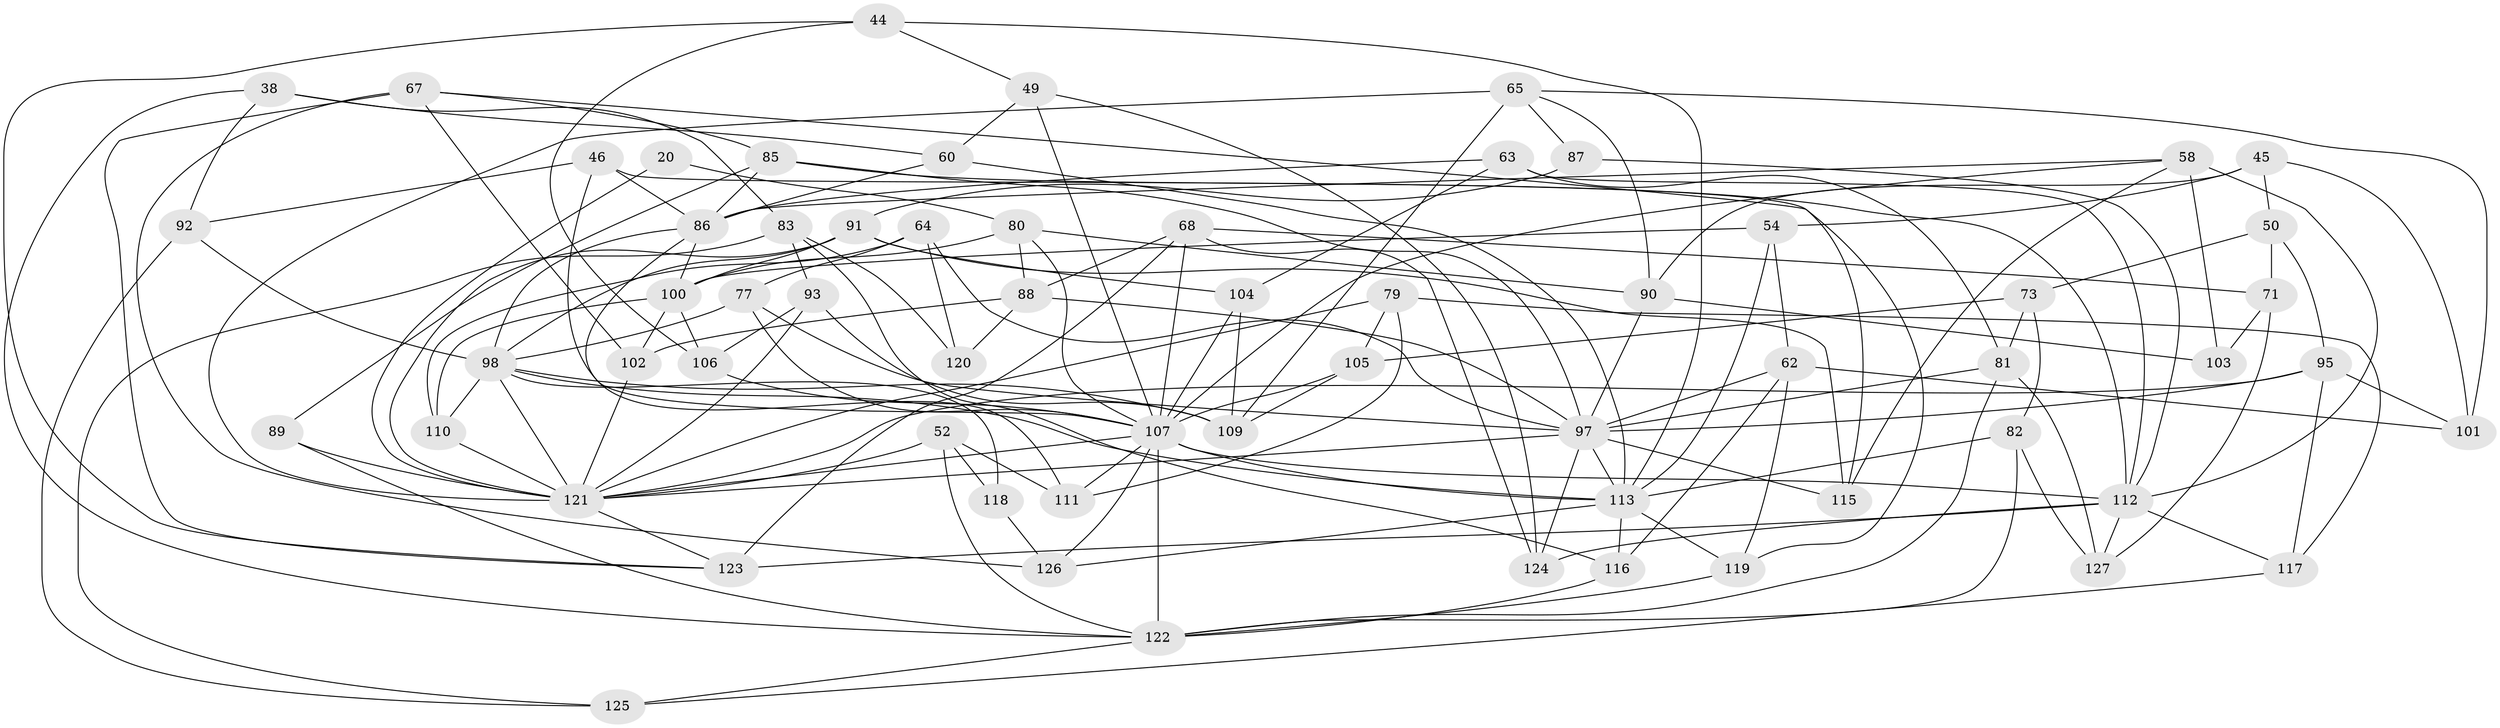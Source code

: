 // original degree distribution, {4: 1.0}
// Generated by graph-tools (version 1.1) at 2025/56/03/09/25 04:56:19]
// undirected, 63 vertices, 159 edges
graph export_dot {
graph [start="1"]
  node [color=gray90,style=filled];
  20;
  38;
  44;
  45;
  46;
  49;
  50;
  52;
  54;
  58 [super="+16"];
  60;
  62 [super="+57"];
  63;
  64 [super="+8"];
  65 [super="+42"];
  67 [super="+1"];
  68 [super="+55"];
  71;
  73;
  77 [super="+36"];
  79;
  80 [super="+12"];
  81 [super="+75"];
  82;
  83 [super="+28"];
  85 [super="+9"];
  86 [super="+51"];
  87;
  88 [super="+29"];
  89;
  90 [super="+59"];
  91 [super="+56+47"];
  92;
  93;
  95 [super="+84"];
  97 [super="+96+21+34+27"];
  98 [super="+61"];
  100 [super="+69"];
  101;
  102;
  103;
  104;
  105;
  106;
  107 [super="+7+76+22+74+31+70+78"];
  109 [super="+30"];
  110 [super="+5+23"];
  111;
  112 [super="+6+43+24"];
  113 [super="+40+39+108"];
  115;
  116 [super="+41"];
  117;
  118;
  119;
  120;
  121 [super="+10+94+72"];
  122 [super="+66"];
  123 [super="+114"];
  124;
  125;
  126 [super="+99"];
  127;
  20 -- 80 [weight=2];
  20 -- 121 [weight=2];
  38 -- 83;
  38 -- 92;
  38 -- 60;
  38 -- 122;
  44 -- 49;
  44 -- 106;
  44 -- 113;
  44 -- 123;
  45 -- 101;
  45 -- 50;
  45 -- 54;
  45 -- 90;
  46 -- 92;
  46 -- 86;
  46 -- 119;
  46 -- 107;
  49 -- 124;
  49 -- 60;
  49 -- 107;
  50 -- 71;
  50 -- 95;
  50 -- 73;
  52 -- 111;
  52 -- 118;
  52 -- 121;
  52 -- 122;
  54 -- 113;
  54 -- 62;
  54 -- 100;
  58 -- 103 [weight=2];
  58 -- 112;
  58 -- 115;
  58 -- 107;
  58 -- 86;
  60 -- 86;
  60 -- 113;
  62 -- 116 [weight=2];
  62 -- 119;
  62 -- 97;
  62 -- 101;
  63 -- 81;
  63 -- 104;
  63 -- 112;
  63 -- 86;
  64 -- 120;
  64 -- 77 [weight=2];
  64 -- 110 [weight=2];
  64 -- 97;
  65 -- 109;
  65 -- 90;
  65 -- 121 [weight=2];
  65 -- 101;
  65 -- 87;
  67 -- 102;
  67 -- 115;
  67 -- 123;
  67 -- 85 [weight=2];
  67 -- 126;
  68 -- 71;
  68 -- 88;
  68 -- 107 [weight=2];
  68 -- 123;
  68 -- 124;
  71 -- 103;
  71 -- 127;
  73 -- 82;
  73 -- 105;
  73 -- 81;
  77 -- 107;
  77 -- 97;
  77 -- 98 [weight=2];
  79 -- 111;
  79 -- 105;
  79 -- 117;
  79 -- 121;
  80 -- 88;
  80 -- 107;
  80 -- 100;
  80 -- 90;
  81 -- 127;
  81 -- 97;
  81 -- 122 [weight=2];
  82 -- 127;
  82 -- 113;
  82 -- 122;
  83 -- 125;
  83 -- 120;
  83 -- 116 [weight=2];
  83 -- 93;
  85 -- 89;
  85 -- 112;
  85 -- 97;
  85 -- 86;
  86 -- 111;
  86 -- 100;
  86 -- 98;
  87 -- 112;
  87 -- 91 [weight=2];
  88 -- 120 [weight=2];
  88 -- 102;
  88 -- 97;
  89 -- 121 [weight=2];
  89 -- 122;
  90 -- 97 [weight=2];
  90 -- 103;
  91 -- 104;
  91 -- 121 [weight=2];
  91 -- 115;
  91 -- 100;
  91 -- 98;
  92 -- 98;
  92 -- 125;
  93 -- 106;
  93 -- 109;
  93 -- 121;
  95 -- 121;
  95 -- 97 [weight=2];
  95 -- 101;
  95 -- 117;
  97 -- 113;
  97 -- 121;
  97 -- 124;
  97 -- 115;
  98 -- 109 [weight=2];
  98 -- 121 [weight=2];
  98 -- 110;
  98 -- 118;
  98 -- 113;
  100 -- 102;
  100 -- 110 [weight=2];
  100 -- 106;
  102 -- 121;
  104 -- 109;
  104 -- 107;
  105 -- 107;
  105 -- 109;
  106 -- 107;
  107 -- 111;
  107 -- 121 [weight=4];
  107 -- 122 [weight=3];
  107 -- 113 [weight=2];
  107 -- 112;
  107 -- 126;
  110 -- 121;
  112 -- 117;
  112 -- 127;
  112 -- 123 [weight=2];
  112 -- 124;
  113 -- 126 [weight=2];
  113 -- 116;
  113 -- 119;
  116 -- 122;
  117 -- 125;
  118 -- 126 [weight=2];
  119 -- 122;
  121 -- 123;
  122 -- 125;
}

